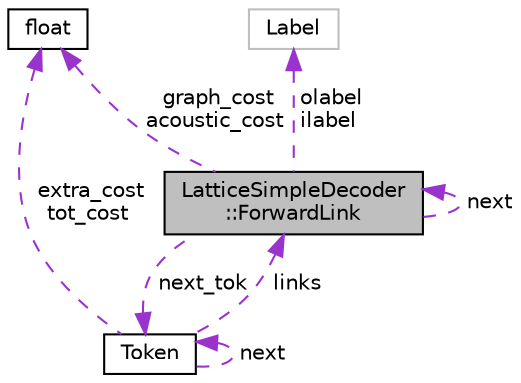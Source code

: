 digraph "LatticeSimpleDecoder::ForwardLink"
{
  edge [fontname="Helvetica",fontsize="10",labelfontname="Helvetica",labelfontsize="10"];
  node [fontname="Helvetica",fontsize="10",shape=record];
  Node1 [label="LatticeSimpleDecoder\l::ForwardLink",height=0.2,width=0.4,color="black", fillcolor="grey75", style="filled", fontcolor="black"];
  Node1 -> Node1 [dir="back",color="darkorchid3",fontsize="10",style="dashed",label=" next" ,fontname="Helvetica"];
  Node2 -> Node1 [dir="back",color="darkorchid3",fontsize="10",style="dashed",label=" graph_cost\nacoustic_cost" ,fontname="Helvetica"];
  Node2 [label="float",height=0.2,width=0.4,color="black", fillcolor="white", style="filled",URL="$classfloat.html"];
  Node3 -> Node1 [dir="back",color="darkorchid3",fontsize="10",style="dashed",label=" olabel\nilabel" ,fontname="Helvetica"];
  Node3 [label="Label",height=0.2,width=0.4,color="grey75", fillcolor="white", style="filled"];
  Node4 -> Node1 [dir="back",color="darkorchid3",fontsize="10",style="dashed",label=" next_tok" ,fontname="Helvetica"];
  Node4 [label="Token",height=0.2,width=0.4,color="black", fillcolor="white", style="filled",URL="$structkaldi_1_1LatticeSimpleDecoder_1_1Token.html"];
  Node1 -> Node4 [dir="back",color="darkorchid3",fontsize="10",style="dashed",label=" links" ,fontname="Helvetica"];
  Node2 -> Node4 [dir="back",color="darkorchid3",fontsize="10",style="dashed",label=" extra_cost\ntot_cost" ,fontname="Helvetica"];
  Node4 -> Node4 [dir="back",color="darkorchid3",fontsize="10",style="dashed",label=" next" ,fontname="Helvetica"];
}
